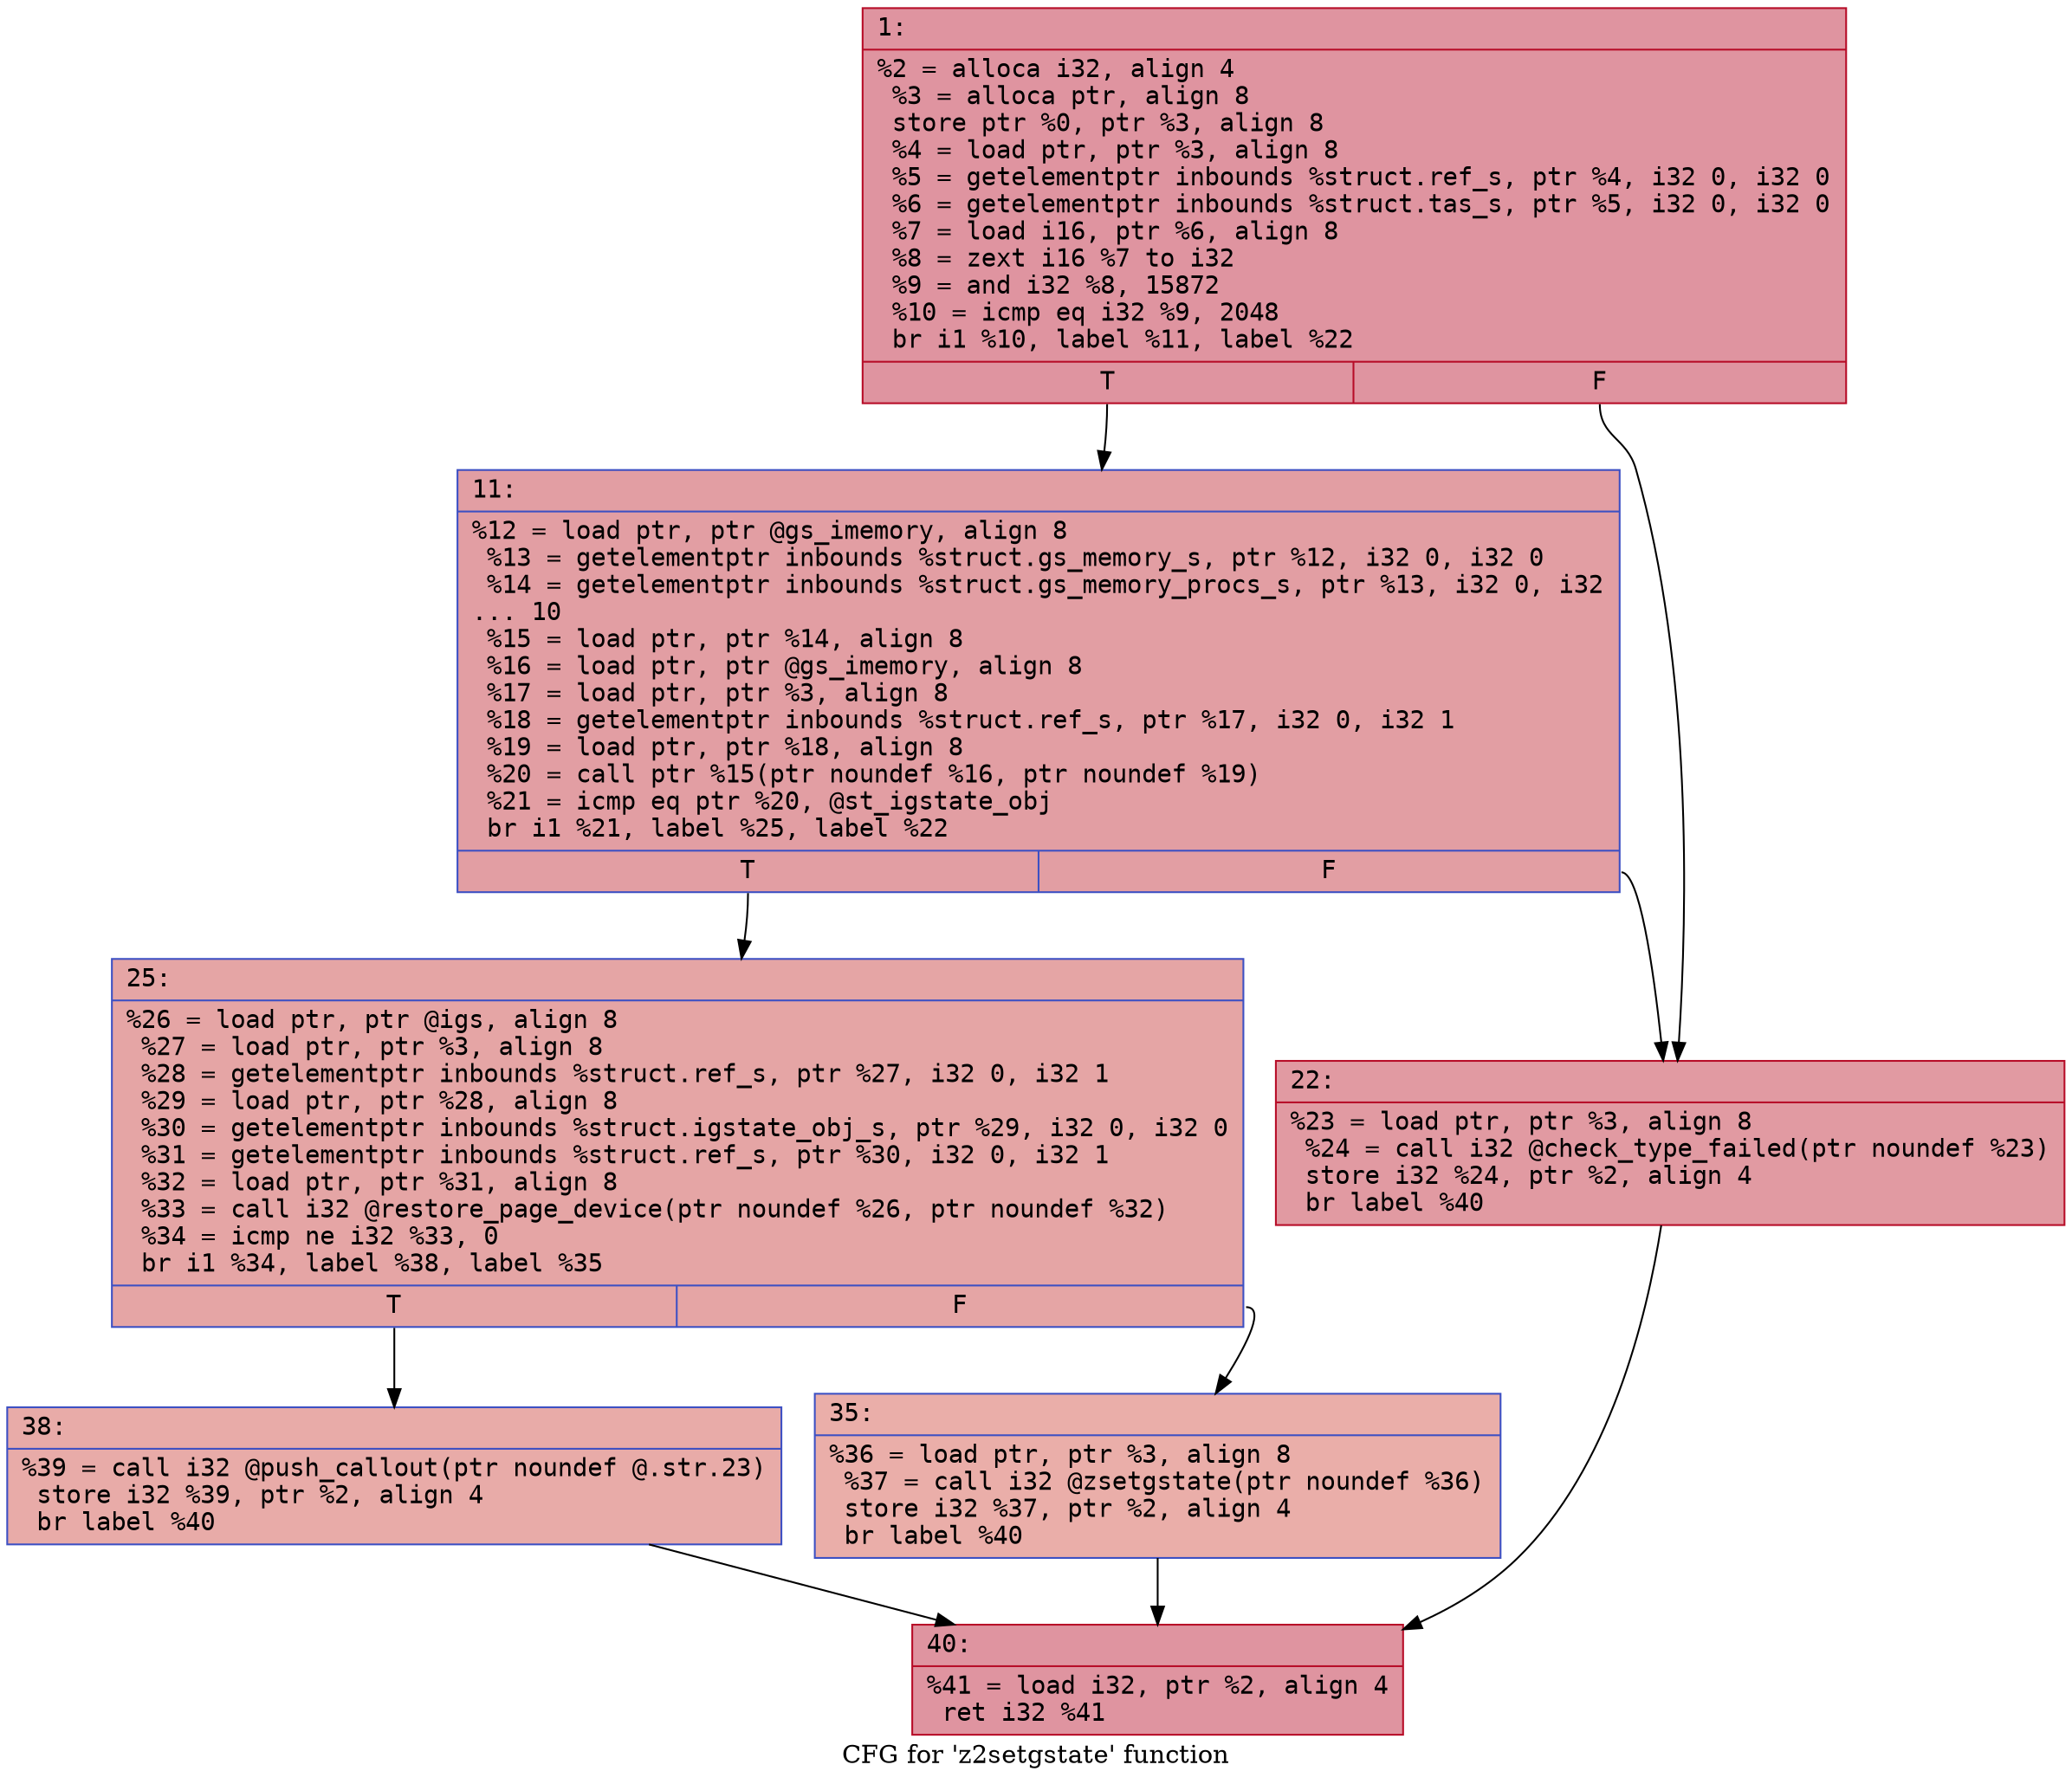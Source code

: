 digraph "CFG for 'z2setgstate' function" {
	label="CFG for 'z2setgstate' function";

	Node0x60000010f340 [shape=record,color="#b70d28ff", style=filled, fillcolor="#b70d2870" fontname="Courier",label="{1:\l|  %2 = alloca i32, align 4\l  %3 = alloca ptr, align 8\l  store ptr %0, ptr %3, align 8\l  %4 = load ptr, ptr %3, align 8\l  %5 = getelementptr inbounds %struct.ref_s, ptr %4, i32 0, i32 0\l  %6 = getelementptr inbounds %struct.tas_s, ptr %5, i32 0, i32 0\l  %7 = load i16, ptr %6, align 8\l  %8 = zext i16 %7 to i32\l  %9 = and i32 %8, 15872\l  %10 = icmp eq i32 %9, 2048\l  br i1 %10, label %11, label %22\l|{<s0>T|<s1>F}}"];
	Node0x60000010f340:s0 -> Node0x60000010f930[tooltip="1 -> 11\nProbability 50.00%" ];
	Node0x60000010f340:s1 -> Node0x60000010f980[tooltip="1 -> 22\nProbability 50.00%" ];
	Node0x60000010f930 [shape=record,color="#3d50c3ff", style=filled, fillcolor="#be242e70" fontname="Courier",label="{11:\l|  %12 = load ptr, ptr @gs_imemory, align 8\l  %13 = getelementptr inbounds %struct.gs_memory_s, ptr %12, i32 0, i32 0\l  %14 = getelementptr inbounds %struct.gs_memory_procs_s, ptr %13, i32 0, i32\l... 10\l  %15 = load ptr, ptr %14, align 8\l  %16 = load ptr, ptr @gs_imemory, align 8\l  %17 = load ptr, ptr %3, align 8\l  %18 = getelementptr inbounds %struct.ref_s, ptr %17, i32 0, i32 1\l  %19 = load ptr, ptr %18, align 8\l  %20 = call ptr %15(ptr noundef %16, ptr noundef %19)\l  %21 = icmp eq ptr %20, @st_igstate_obj\l  br i1 %21, label %25, label %22\l|{<s0>T|<s1>F}}"];
	Node0x60000010f930:s0 -> Node0x60000010f9d0[tooltip="11 -> 25\nProbability 37.50%" ];
	Node0x60000010f930:s1 -> Node0x60000010f980[tooltip="11 -> 22\nProbability 62.50%" ];
	Node0x60000010f980 [shape=record,color="#b70d28ff", style=filled, fillcolor="#bb1b2c70" fontname="Courier",label="{22:\l|  %23 = load ptr, ptr %3, align 8\l  %24 = call i32 @check_type_failed(ptr noundef %23)\l  store i32 %24, ptr %2, align 4\l  br label %40\l}"];
	Node0x60000010f980 -> Node0x60000010fac0[tooltip="22 -> 40\nProbability 100.00%" ];
	Node0x60000010f9d0 [shape=record,color="#3d50c3ff", style=filled, fillcolor="#c5333470" fontname="Courier",label="{25:\l|  %26 = load ptr, ptr @igs, align 8\l  %27 = load ptr, ptr %3, align 8\l  %28 = getelementptr inbounds %struct.ref_s, ptr %27, i32 0, i32 1\l  %29 = load ptr, ptr %28, align 8\l  %30 = getelementptr inbounds %struct.igstate_obj_s, ptr %29, i32 0, i32 0\l  %31 = getelementptr inbounds %struct.ref_s, ptr %30, i32 0, i32 1\l  %32 = load ptr, ptr %31, align 8\l  %33 = call i32 @restore_page_device(ptr noundef %26, ptr noundef %32)\l  %34 = icmp ne i32 %33, 0\l  br i1 %34, label %38, label %35\l|{<s0>T|<s1>F}}"];
	Node0x60000010f9d0:s0 -> Node0x60000010fa70[tooltip="25 -> 38\nProbability 62.50%" ];
	Node0x60000010f9d0:s1 -> Node0x60000010fa20[tooltip="25 -> 35\nProbability 37.50%" ];
	Node0x60000010fa20 [shape=record,color="#3d50c3ff", style=filled, fillcolor="#d0473d70" fontname="Courier",label="{35:\l|  %36 = load ptr, ptr %3, align 8\l  %37 = call i32 @zsetgstate(ptr noundef %36)\l  store i32 %37, ptr %2, align 4\l  br label %40\l}"];
	Node0x60000010fa20 -> Node0x60000010fac0[tooltip="35 -> 40\nProbability 100.00%" ];
	Node0x60000010fa70 [shape=record,color="#3d50c3ff", style=filled, fillcolor="#cc403a70" fontname="Courier",label="{38:\l|  %39 = call i32 @push_callout(ptr noundef @.str.23)\l  store i32 %39, ptr %2, align 4\l  br label %40\l}"];
	Node0x60000010fa70 -> Node0x60000010fac0[tooltip="38 -> 40\nProbability 100.00%" ];
	Node0x60000010fac0 [shape=record,color="#b70d28ff", style=filled, fillcolor="#b70d2870" fontname="Courier",label="{40:\l|  %41 = load i32, ptr %2, align 4\l  ret i32 %41\l}"];
}
